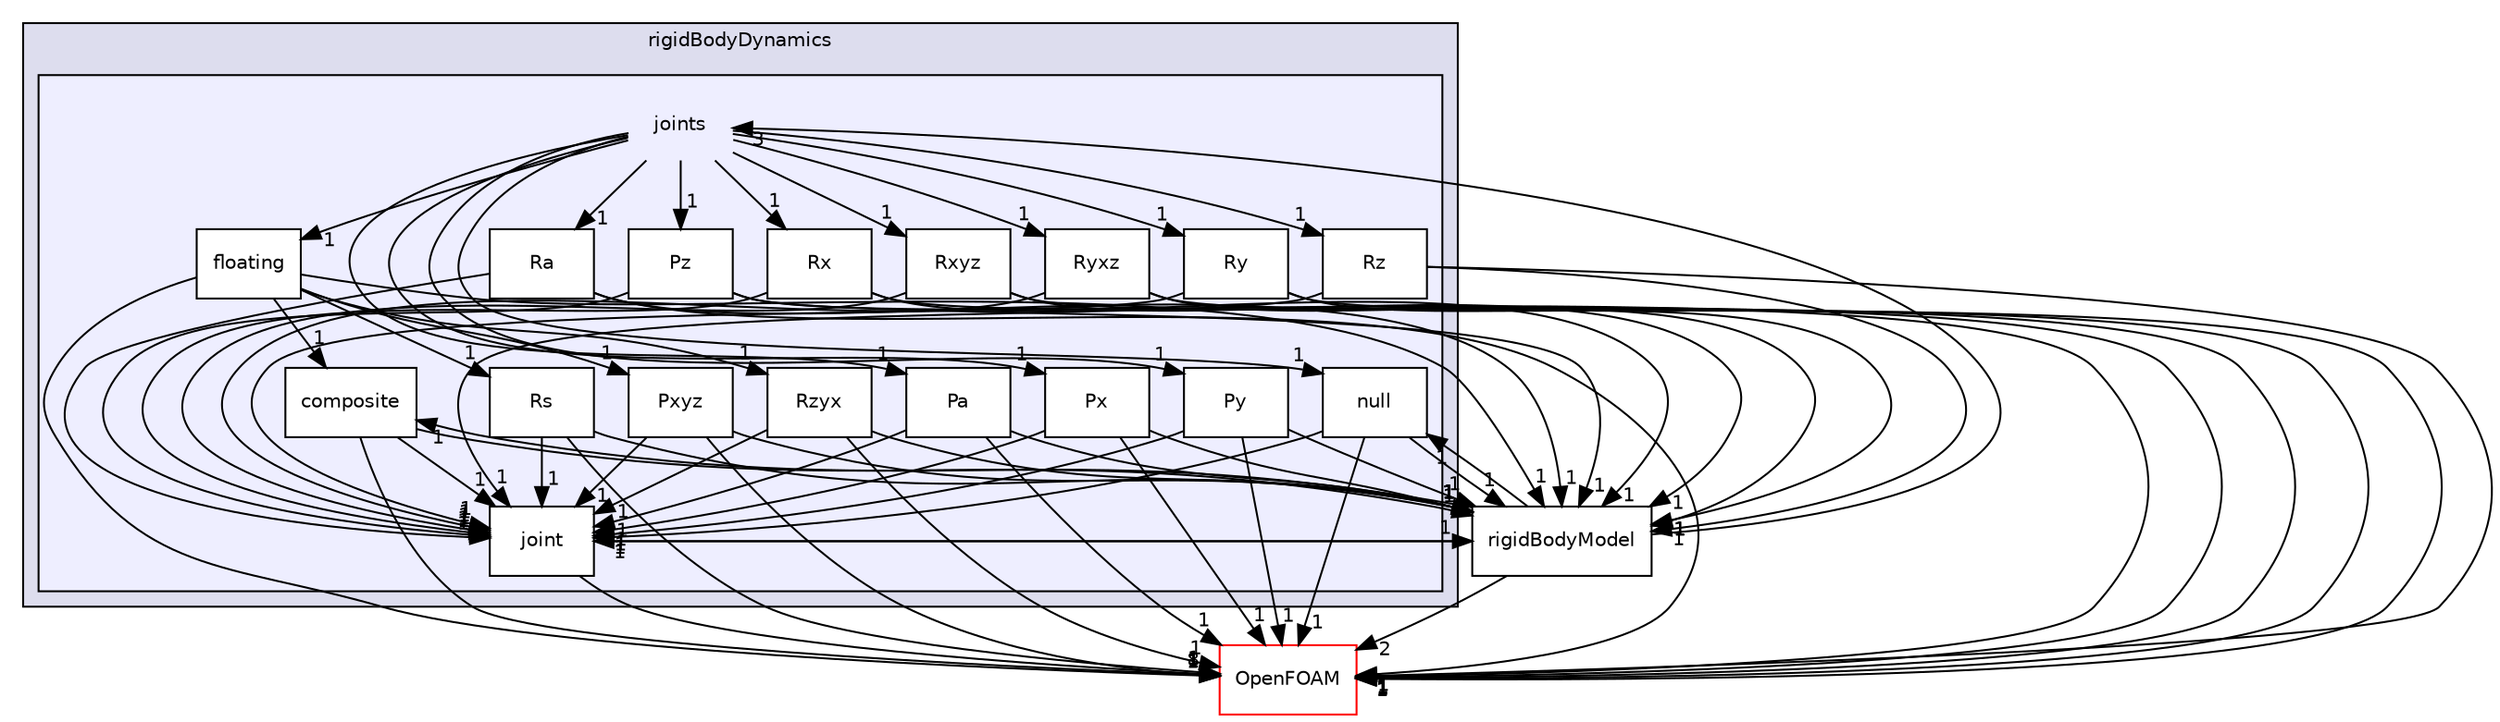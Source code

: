 digraph "src/rigidBodyDynamics/joints" {
  bgcolor=transparent;
  compound=true
  node [ fontsize="10", fontname="Helvetica"];
  edge [ labelfontsize="10", labelfontname="Helvetica"];
  subgraph clusterdir_910720b80d2212eaa7292c1abd76c375 {
    graph [ bgcolor="#ddddee", pencolor="black", label="rigidBodyDynamics" fontname="Helvetica", fontsize="10", URL="dir_910720b80d2212eaa7292c1abd76c375.html"]
  subgraph clusterdir_2cba07cc9d01feacd9e1919ec88f1577 {
    graph [ bgcolor="#eeeeff", pencolor="black", label="" URL="dir_2cba07cc9d01feacd9e1919ec88f1577.html"];
    dir_2cba07cc9d01feacd9e1919ec88f1577 [shape=plaintext label="joints"];
    dir_b6984d3d6fad655de1b8dabfc640e1b9 [shape=box label="composite" color="black" fillcolor="white" style="filled" URL="dir_b6984d3d6fad655de1b8dabfc640e1b9.html"];
    dir_98ac194b64ce56fce7a2c7b3a8fc0dea [shape=box label="floating" color="black" fillcolor="white" style="filled" URL="dir_98ac194b64ce56fce7a2c7b3a8fc0dea.html"];
    dir_6c9a4378c144a7109502bbb402dcf205 [shape=box label="joint" color="black" fillcolor="white" style="filled" URL="dir_6c9a4378c144a7109502bbb402dcf205.html"];
    dir_54bf4e25f539afac637df185452fef8f [shape=box label="null" color="black" fillcolor="white" style="filled" URL="dir_54bf4e25f539afac637df185452fef8f.html"];
    dir_7335daca8c0fa595eeb52bacc205aacb [shape=box label="Pa" color="black" fillcolor="white" style="filled" URL="dir_7335daca8c0fa595eeb52bacc205aacb.html"];
    dir_7ee726c18ba4500d85aecdd9afea9939 [shape=box label="Px" color="black" fillcolor="white" style="filled" URL="dir_7ee726c18ba4500d85aecdd9afea9939.html"];
    dir_f9ef6521c420c060b0f8dd1b7e91ba43 [shape=box label="Pxyz" color="black" fillcolor="white" style="filled" URL="dir_f9ef6521c420c060b0f8dd1b7e91ba43.html"];
    dir_83f6b160d61e8cdcbfdca2b6cca741a0 [shape=box label="Py" color="black" fillcolor="white" style="filled" URL="dir_83f6b160d61e8cdcbfdca2b6cca741a0.html"];
    dir_bbb1f2e629696b02e9a2ae65a0f2b2be [shape=box label="Pz" color="black" fillcolor="white" style="filled" URL="dir_bbb1f2e629696b02e9a2ae65a0f2b2be.html"];
    dir_061d2b538f5ad1547b4872e0ad2a2481 [shape=box label="Ra" color="black" fillcolor="white" style="filled" URL="dir_061d2b538f5ad1547b4872e0ad2a2481.html"];
    dir_fd933dba0eae74b216c30795f33114e1 [shape=box label="Rs" color="black" fillcolor="white" style="filled" URL="dir_fd933dba0eae74b216c30795f33114e1.html"];
    dir_12bbccef2da21b282fc19f200f1d9a52 [shape=box label="Rx" color="black" fillcolor="white" style="filled" URL="dir_12bbccef2da21b282fc19f200f1d9a52.html"];
    dir_e7029394aaee79155678485870895b23 [shape=box label="Rxyz" color="black" fillcolor="white" style="filled" URL="dir_e7029394aaee79155678485870895b23.html"];
    dir_6bfaf2f0d08453c6305848020083072d [shape=box label="Ry" color="black" fillcolor="white" style="filled" URL="dir_6bfaf2f0d08453c6305848020083072d.html"];
    dir_ea40d4620dbe7bb20a29d0b789a104b0 [shape=box label="Ryxz" color="black" fillcolor="white" style="filled" URL="dir_ea40d4620dbe7bb20a29d0b789a104b0.html"];
    dir_53b641385894be855700b4ec9b8936ea [shape=box label="Rz" color="black" fillcolor="white" style="filled" URL="dir_53b641385894be855700b4ec9b8936ea.html"];
    dir_c26ce56e6d5d8415d53d2f3fa8f48b4f [shape=box label="Rzyx" color="black" fillcolor="white" style="filled" URL="dir_c26ce56e6d5d8415d53d2f3fa8f48b4f.html"];
  }
  }
  dir_c5473ff19b20e6ec4dfe5c310b3778a8 [shape=box label="OpenFOAM" color="red" URL="dir_c5473ff19b20e6ec4dfe5c310b3778a8.html"];
  dir_01d230fdb888802d871acc5f0e1690e2 [shape=box label="rigidBodyModel" URL="dir_01d230fdb888802d871acc5f0e1690e2.html"];
  dir_7335daca8c0fa595eeb52bacc205aacb->dir_c5473ff19b20e6ec4dfe5c310b3778a8 [headlabel="1", labeldistance=1.5 headhref="dir_002640_001896.html"];
  dir_7335daca8c0fa595eeb52bacc205aacb->dir_6c9a4378c144a7109502bbb402dcf205 [headlabel="1", labeldistance=1.5 headhref="dir_002640_002638.html"];
  dir_7335daca8c0fa595eeb52bacc205aacb->dir_01d230fdb888802d871acc5f0e1690e2 [headlabel="1", labeldistance=1.5 headhref="dir_002640_002667.html"];
  dir_f9ef6521c420c060b0f8dd1b7e91ba43->dir_c5473ff19b20e6ec4dfe5c310b3778a8 [headlabel="1", labeldistance=1.5 headhref="dir_002642_001896.html"];
  dir_f9ef6521c420c060b0f8dd1b7e91ba43->dir_6c9a4378c144a7109502bbb402dcf205 [headlabel="1", labeldistance=1.5 headhref="dir_002642_002638.html"];
  dir_f9ef6521c420c060b0f8dd1b7e91ba43->dir_01d230fdb888802d871acc5f0e1690e2 [headlabel="1", labeldistance=1.5 headhref="dir_002642_002667.html"];
  dir_b6984d3d6fad655de1b8dabfc640e1b9->dir_c5473ff19b20e6ec4dfe5c310b3778a8 [headlabel="1", labeldistance=1.5 headhref="dir_002636_001896.html"];
  dir_b6984d3d6fad655de1b8dabfc640e1b9->dir_6c9a4378c144a7109502bbb402dcf205 [headlabel="1", labeldistance=1.5 headhref="dir_002636_002638.html"];
  dir_b6984d3d6fad655de1b8dabfc640e1b9->dir_01d230fdb888802d871acc5f0e1690e2 [headlabel="1", labeldistance=1.5 headhref="dir_002636_002667.html"];
  dir_061d2b538f5ad1547b4872e0ad2a2481->dir_c5473ff19b20e6ec4dfe5c310b3778a8 [headlabel="1", labeldistance=1.5 headhref="dir_002645_001896.html"];
  dir_061d2b538f5ad1547b4872e0ad2a2481->dir_6c9a4378c144a7109502bbb402dcf205 [headlabel="1", labeldistance=1.5 headhref="dir_002645_002638.html"];
  dir_061d2b538f5ad1547b4872e0ad2a2481->dir_01d230fdb888802d871acc5f0e1690e2 [headlabel="1", labeldistance=1.5 headhref="dir_002645_002667.html"];
  dir_7ee726c18ba4500d85aecdd9afea9939->dir_c5473ff19b20e6ec4dfe5c310b3778a8 [headlabel="1", labeldistance=1.5 headhref="dir_002641_001896.html"];
  dir_7ee726c18ba4500d85aecdd9afea9939->dir_6c9a4378c144a7109502bbb402dcf205 [headlabel="1", labeldistance=1.5 headhref="dir_002641_002638.html"];
  dir_7ee726c18ba4500d85aecdd9afea9939->dir_01d230fdb888802d871acc5f0e1690e2 [headlabel="1", labeldistance=1.5 headhref="dir_002641_002667.html"];
  dir_ea40d4620dbe7bb20a29d0b789a104b0->dir_c5473ff19b20e6ec4dfe5c310b3778a8 [headlabel="1", labeldistance=1.5 headhref="dir_002650_001896.html"];
  dir_ea40d4620dbe7bb20a29d0b789a104b0->dir_6c9a4378c144a7109502bbb402dcf205 [headlabel="1", labeldistance=1.5 headhref="dir_002650_002638.html"];
  dir_ea40d4620dbe7bb20a29d0b789a104b0->dir_01d230fdb888802d871acc5f0e1690e2 [headlabel="1", labeldistance=1.5 headhref="dir_002650_002667.html"];
  dir_c26ce56e6d5d8415d53d2f3fa8f48b4f->dir_c5473ff19b20e6ec4dfe5c310b3778a8 [headlabel="1", labeldistance=1.5 headhref="dir_002652_001896.html"];
  dir_c26ce56e6d5d8415d53d2f3fa8f48b4f->dir_6c9a4378c144a7109502bbb402dcf205 [headlabel="1", labeldistance=1.5 headhref="dir_002652_002638.html"];
  dir_c26ce56e6d5d8415d53d2f3fa8f48b4f->dir_01d230fdb888802d871acc5f0e1690e2 [headlabel="1", labeldistance=1.5 headhref="dir_002652_002667.html"];
  dir_98ac194b64ce56fce7a2c7b3a8fc0dea->dir_f9ef6521c420c060b0f8dd1b7e91ba43 [headlabel="1", labeldistance=1.5 headhref="dir_002637_002642.html"];
  dir_98ac194b64ce56fce7a2c7b3a8fc0dea->dir_b6984d3d6fad655de1b8dabfc640e1b9 [headlabel="1", labeldistance=1.5 headhref="dir_002637_002636.html"];
  dir_98ac194b64ce56fce7a2c7b3a8fc0dea->dir_c26ce56e6d5d8415d53d2f3fa8f48b4f [headlabel="1", labeldistance=1.5 headhref="dir_002637_002652.html"];
  dir_98ac194b64ce56fce7a2c7b3a8fc0dea->dir_c5473ff19b20e6ec4dfe5c310b3778a8 [headlabel="1", labeldistance=1.5 headhref="dir_002637_001896.html"];
  dir_98ac194b64ce56fce7a2c7b3a8fc0dea->dir_fd933dba0eae74b216c30795f33114e1 [headlabel="1", labeldistance=1.5 headhref="dir_002637_002646.html"];
  dir_98ac194b64ce56fce7a2c7b3a8fc0dea->dir_01d230fdb888802d871acc5f0e1690e2 [headlabel="1", labeldistance=1.5 headhref="dir_002637_002667.html"];
  dir_83f6b160d61e8cdcbfdca2b6cca741a0->dir_c5473ff19b20e6ec4dfe5c310b3778a8 [headlabel="1", labeldistance=1.5 headhref="dir_002643_001896.html"];
  dir_83f6b160d61e8cdcbfdca2b6cca741a0->dir_6c9a4378c144a7109502bbb402dcf205 [headlabel="1", labeldistance=1.5 headhref="dir_002643_002638.html"];
  dir_83f6b160d61e8cdcbfdca2b6cca741a0->dir_01d230fdb888802d871acc5f0e1690e2 [headlabel="1", labeldistance=1.5 headhref="dir_002643_002667.html"];
  dir_6bfaf2f0d08453c6305848020083072d->dir_c5473ff19b20e6ec4dfe5c310b3778a8 [headlabel="1", labeldistance=1.5 headhref="dir_002649_001896.html"];
  dir_6bfaf2f0d08453c6305848020083072d->dir_6c9a4378c144a7109502bbb402dcf205 [headlabel="1", labeldistance=1.5 headhref="dir_002649_002638.html"];
  dir_6bfaf2f0d08453c6305848020083072d->dir_01d230fdb888802d871acc5f0e1690e2 [headlabel="1", labeldistance=1.5 headhref="dir_002649_002667.html"];
  dir_bbb1f2e629696b02e9a2ae65a0f2b2be->dir_c5473ff19b20e6ec4dfe5c310b3778a8 [headlabel="1", labeldistance=1.5 headhref="dir_002644_001896.html"];
  dir_bbb1f2e629696b02e9a2ae65a0f2b2be->dir_6c9a4378c144a7109502bbb402dcf205 [headlabel="1", labeldistance=1.5 headhref="dir_002644_002638.html"];
  dir_bbb1f2e629696b02e9a2ae65a0f2b2be->dir_01d230fdb888802d871acc5f0e1690e2 [headlabel="1", labeldistance=1.5 headhref="dir_002644_002667.html"];
  dir_6c9a4378c144a7109502bbb402dcf205->dir_c5473ff19b20e6ec4dfe5c310b3778a8 [headlabel="8", labeldistance=1.5 headhref="dir_002638_001896.html"];
  dir_6c9a4378c144a7109502bbb402dcf205->dir_01d230fdb888802d871acc5f0e1690e2 [headlabel="1", labeldistance=1.5 headhref="dir_002638_002667.html"];
  dir_53b641385894be855700b4ec9b8936ea->dir_c5473ff19b20e6ec4dfe5c310b3778a8 [headlabel="1", labeldistance=1.5 headhref="dir_002651_001896.html"];
  dir_53b641385894be855700b4ec9b8936ea->dir_6c9a4378c144a7109502bbb402dcf205 [headlabel="1", labeldistance=1.5 headhref="dir_002651_002638.html"];
  dir_53b641385894be855700b4ec9b8936ea->dir_01d230fdb888802d871acc5f0e1690e2 [headlabel="1", labeldistance=1.5 headhref="dir_002651_002667.html"];
  dir_54bf4e25f539afac637df185452fef8f->dir_c5473ff19b20e6ec4dfe5c310b3778a8 [headlabel="1", labeldistance=1.5 headhref="dir_002639_001896.html"];
  dir_54bf4e25f539afac637df185452fef8f->dir_6c9a4378c144a7109502bbb402dcf205 [headlabel="1", labeldistance=1.5 headhref="dir_002639_002638.html"];
  dir_54bf4e25f539afac637df185452fef8f->dir_01d230fdb888802d871acc5f0e1690e2 [headlabel="1", labeldistance=1.5 headhref="dir_002639_002667.html"];
  dir_2cba07cc9d01feacd9e1919ec88f1577->dir_7335daca8c0fa595eeb52bacc205aacb [headlabel="1", labeldistance=1.5 headhref="dir_002635_002640.html"];
  dir_2cba07cc9d01feacd9e1919ec88f1577->dir_061d2b538f5ad1547b4872e0ad2a2481 [headlabel="1", labeldistance=1.5 headhref="dir_002635_002645.html"];
  dir_2cba07cc9d01feacd9e1919ec88f1577->dir_7ee726c18ba4500d85aecdd9afea9939 [headlabel="1", labeldistance=1.5 headhref="dir_002635_002641.html"];
  dir_2cba07cc9d01feacd9e1919ec88f1577->dir_ea40d4620dbe7bb20a29d0b789a104b0 [headlabel="1", labeldistance=1.5 headhref="dir_002635_002650.html"];
  dir_2cba07cc9d01feacd9e1919ec88f1577->dir_98ac194b64ce56fce7a2c7b3a8fc0dea [headlabel="1", labeldistance=1.5 headhref="dir_002635_002637.html"];
  dir_2cba07cc9d01feacd9e1919ec88f1577->dir_83f6b160d61e8cdcbfdca2b6cca741a0 [headlabel="1", labeldistance=1.5 headhref="dir_002635_002643.html"];
  dir_2cba07cc9d01feacd9e1919ec88f1577->dir_6bfaf2f0d08453c6305848020083072d [headlabel="1", labeldistance=1.5 headhref="dir_002635_002649.html"];
  dir_2cba07cc9d01feacd9e1919ec88f1577->dir_bbb1f2e629696b02e9a2ae65a0f2b2be [headlabel="1", labeldistance=1.5 headhref="dir_002635_002644.html"];
  dir_2cba07cc9d01feacd9e1919ec88f1577->dir_53b641385894be855700b4ec9b8936ea [headlabel="1", labeldistance=1.5 headhref="dir_002635_002651.html"];
  dir_2cba07cc9d01feacd9e1919ec88f1577->dir_54bf4e25f539afac637df185452fef8f [headlabel="1", labeldistance=1.5 headhref="dir_002635_002639.html"];
  dir_2cba07cc9d01feacd9e1919ec88f1577->dir_e7029394aaee79155678485870895b23 [headlabel="1", labeldistance=1.5 headhref="dir_002635_002648.html"];
  dir_2cba07cc9d01feacd9e1919ec88f1577->dir_12bbccef2da21b282fc19f200f1d9a52 [headlabel="1", labeldistance=1.5 headhref="dir_002635_002647.html"];
  dir_e7029394aaee79155678485870895b23->dir_c5473ff19b20e6ec4dfe5c310b3778a8 [headlabel="1", labeldistance=1.5 headhref="dir_002648_001896.html"];
  dir_e7029394aaee79155678485870895b23->dir_6c9a4378c144a7109502bbb402dcf205 [headlabel="1", labeldistance=1.5 headhref="dir_002648_002638.html"];
  dir_e7029394aaee79155678485870895b23->dir_01d230fdb888802d871acc5f0e1690e2 [headlabel="1", labeldistance=1.5 headhref="dir_002648_002667.html"];
  dir_12bbccef2da21b282fc19f200f1d9a52->dir_c5473ff19b20e6ec4dfe5c310b3778a8 [headlabel="1", labeldistance=1.5 headhref="dir_002647_001896.html"];
  dir_12bbccef2da21b282fc19f200f1d9a52->dir_6c9a4378c144a7109502bbb402dcf205 [headlabel="1", labeldistance=1.5 headhref="dir_002647_002638.html"];
  dir_12bbccef2da21b282fc19f200f1d9a52->dir_01d230fdb888802d871acc5f0e1690e2 [headlabel="1", labeldistance=1.5 headhref="dir_002647_002667.html"];
  dir_fd933dba0eae74b216c30795f33114e1->dir_c5473ff19b20e6ec4dfe5c310b3778a8 [headlabel="1", labeldistance=1.5 headhref="dir_002646_001896.html"];
  dir_fd933dba0eae74b216c30795f33114e1->dir_6c9a4378c144a7109502bbb402dcf205 [headlabel="1", labeldistance=1.5 headhref="dir_002646_002638.html"];
  dir_fd933dba0eae74b216c30795f33114e1->dir_01d230fdb888802d871acc5f0e1690e2 [headlabel="1", labeldistance=1.5 headhref="dir_002646_002667.html"];
  dir_01d230fdb888802d871acc5f0e1690e2->dir_b6984d3d6fad655de1b8dabfc640e1b9 [headlabel="1", labeldistance=1.5 headhref="dir_002667_002636.html"];
  dir_01d230fdb888802d871acc5f0e1690e2->dir_c5473ff19b20e6ec4dfe5c310b3778a8 [headlabel="2", labeldistance=1.5 headhref="dir_002667_001896.html"];
  dir_01d230fdb888802d871acc5f0e1690e2->dir_6c9a4378c144a7109502bbb402dcf205 [headlabel="1", labeldistance=1.5 headhref="dir_002667_002638.html"];
  dir_01d230fdb888802d871acc5f0e1690e2->dir_54bf4e25f539afac637df185452fef8f [headlabel="1", labeldistance=1.5 headhref="dir_002667_002639.html"];
  dir_01d230fdb888802d871acc5f0e1690e2->dir_2cba07cc9d01feacd9e1919ec88f1577 [headlabel="3", labeldistance=1.5 headhref="dir_002667_002635.html"];
}
